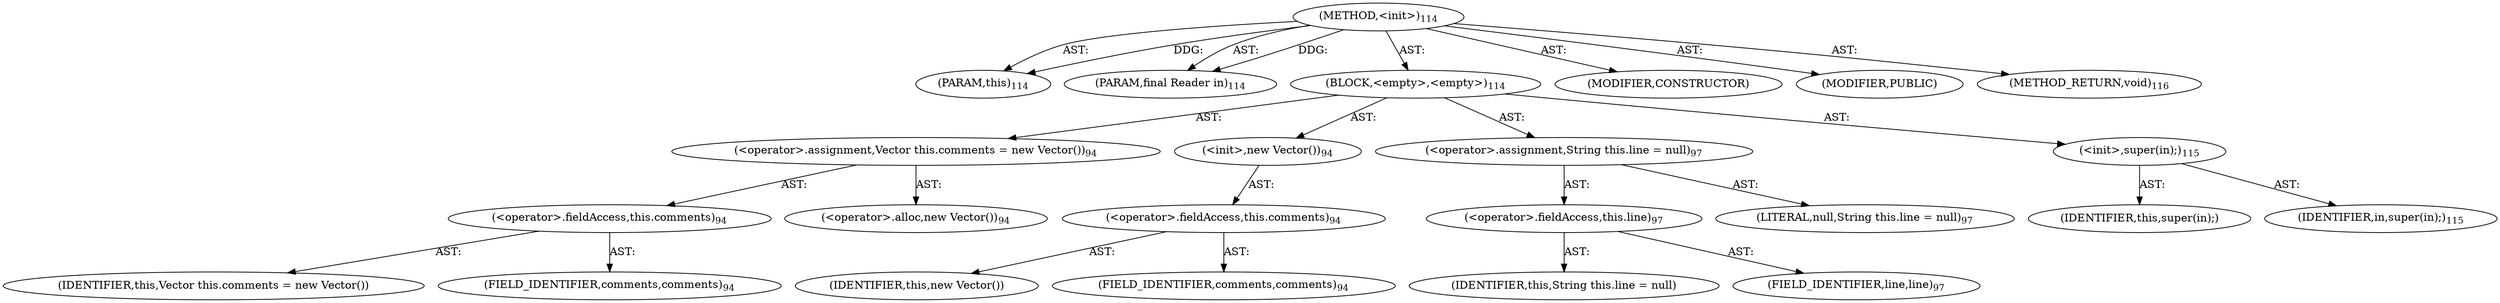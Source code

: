 digraph "&lt;init&gt;" {  
"111669149697" [label = <(METHOD,&lt;init&gt;)<SUB>114</SUB>> ]
"115964116997" [label = <(PARAM,this)<SUB>114</SUB>> ]
"115964116998" [label = <(PARAM,final Reader in)<SUB>114</SUB>> ]
"25769803777" [label = <(BLOCK,&lt;empty&gt;,&lt;empty&gt;)<SUB>114</SUB>> ]
"30064771081" [label = <(&lt;operator&gt;.assignment,Vector this.comments = new Vector())<SUB>94</SUB>> ]
"30064771082" [label = <(&lt;operator&gt;.fieldAccess,this.comments)<SUB>94</SUB>> ]
"68719476751" [label = <(IDENTIFIER,this,Vector this.comments = new Vector())> ]
"55834574851" [label = <(FIELD_IDENTIFIER,comments,comments)<SUB>94</SUB>> ]
"30064771083" [label = <(&lt;operator&gt;.alloc,new Vector())<SUB>94</SUB>> ]
"30064771084" [label = <(&lt;init&gt;,new Vector())<SUB>94</SUB>> ]
"30064771085" [label = <(&lt;operator&gt;.fieldAccess,this.comments)<SUB>94</SUB>> ]
"68719476752" [label = <(IDENTIFIER,this,new Vector())> ]
"55834574852" [label = <(FIELD_IDENTIFIER,comments,comments)<SUB>94</SUB>> ]
"30064771086" [label = <(&lt;operator&gt;.assignment,String this.line = null)<SUB>97</SUB>> ]
"30064771087" [label = <(&lt;operator&gt;.fieldAccess,this.line)<SUB>97</SUB>> ]
"68719476753" [label = <(IDENTIFIER,this,String this.line = null)> ]
"55834574853" [label = <(FIELD_IDENTIFIER,line,line)<SUB>97</SUB>> ]
"90194313217" [label = <(LITERAL,null,String this.line = null)<SUB>97</SUB>> ]
"30064771073" [label = <(&lt;init&gt;,super(in);)<SUB>115</SUB>> ]
"68719476746" [label = <(IDENTIFIER,this,super(in);)> ]
"68719476747" [label = <(IDENTIFIER,in,super(in);)<SUB>115</SUB>> ]
"133143986182" [label = <(MODIFIER,CONSTRUCTOR)> ]
"133143986183" [label = <(MODIFIER,PUBLIC)> ]
"128849018881" [label = <(METHOD_RETURN,void)<SUB>116</SUB>> ]
  "111669149697" -> "115964116997"  [ label = "AST: "] 
  "111669149697" -> "115964116998"  [ label = "AST: "] 
  "111669149697" -> "25769803777"  [ label = "AST: "] 
  "111669149697" -> "133143986182"  [ label = "AST: "] 
  "111669149697" -> "133143986183"  [ label = "AST: "] 
  "111669149697" -> "128849018881"  [ label = "AST: "] 
  "25769803777" -> "30064771081"  [ label = "AST: "] 
  "25769803777" -> "30064771084"  [ label = "AST: "] 
  "25769803777" -> "30064771086"  [ label = "AST: "] 
  "25769803777" -> "30064771073"  [ label = "AST: "] 
  "30064771081" -> "30064771082"  [ label = "AST: "] 
  "30064771081" -> "30064771083"  [ label = "AST: "] 
  "30064771082" -> "68719476751"  [ label = "AST: "] 
  "30064771082" -> "55834574851"  [ label = "AST: "] 
  "30064771084" -> "30064771085"  [ label = "AST: "] 
  "30064771085" -> "68719476752"  [ label = "AST: "] 
  "30064771085" -> "55834574852"  [ label = "AST: "] 
  "30064771086" -> "30064771087"  [ label = "AST: "] 
  "30064771086" -> "90194313217"  [ label = "AST: "] 
  "30064771087" -> "68719476753"  [ label = "AST: "] 
  "30064771087" -> "55834574853"  [ label = "AST: "] 
  "30064771073" -> "68719476746"  [ label = "AST: "] 
  "30064771073" -> "68719476747"  [ label = "AST: "] 
  "111669149697" -> "115964116997"  [ label = "DDG: "] 
  "111669149697" -> "115964116998"  [ label = "DDG: "] 
}
